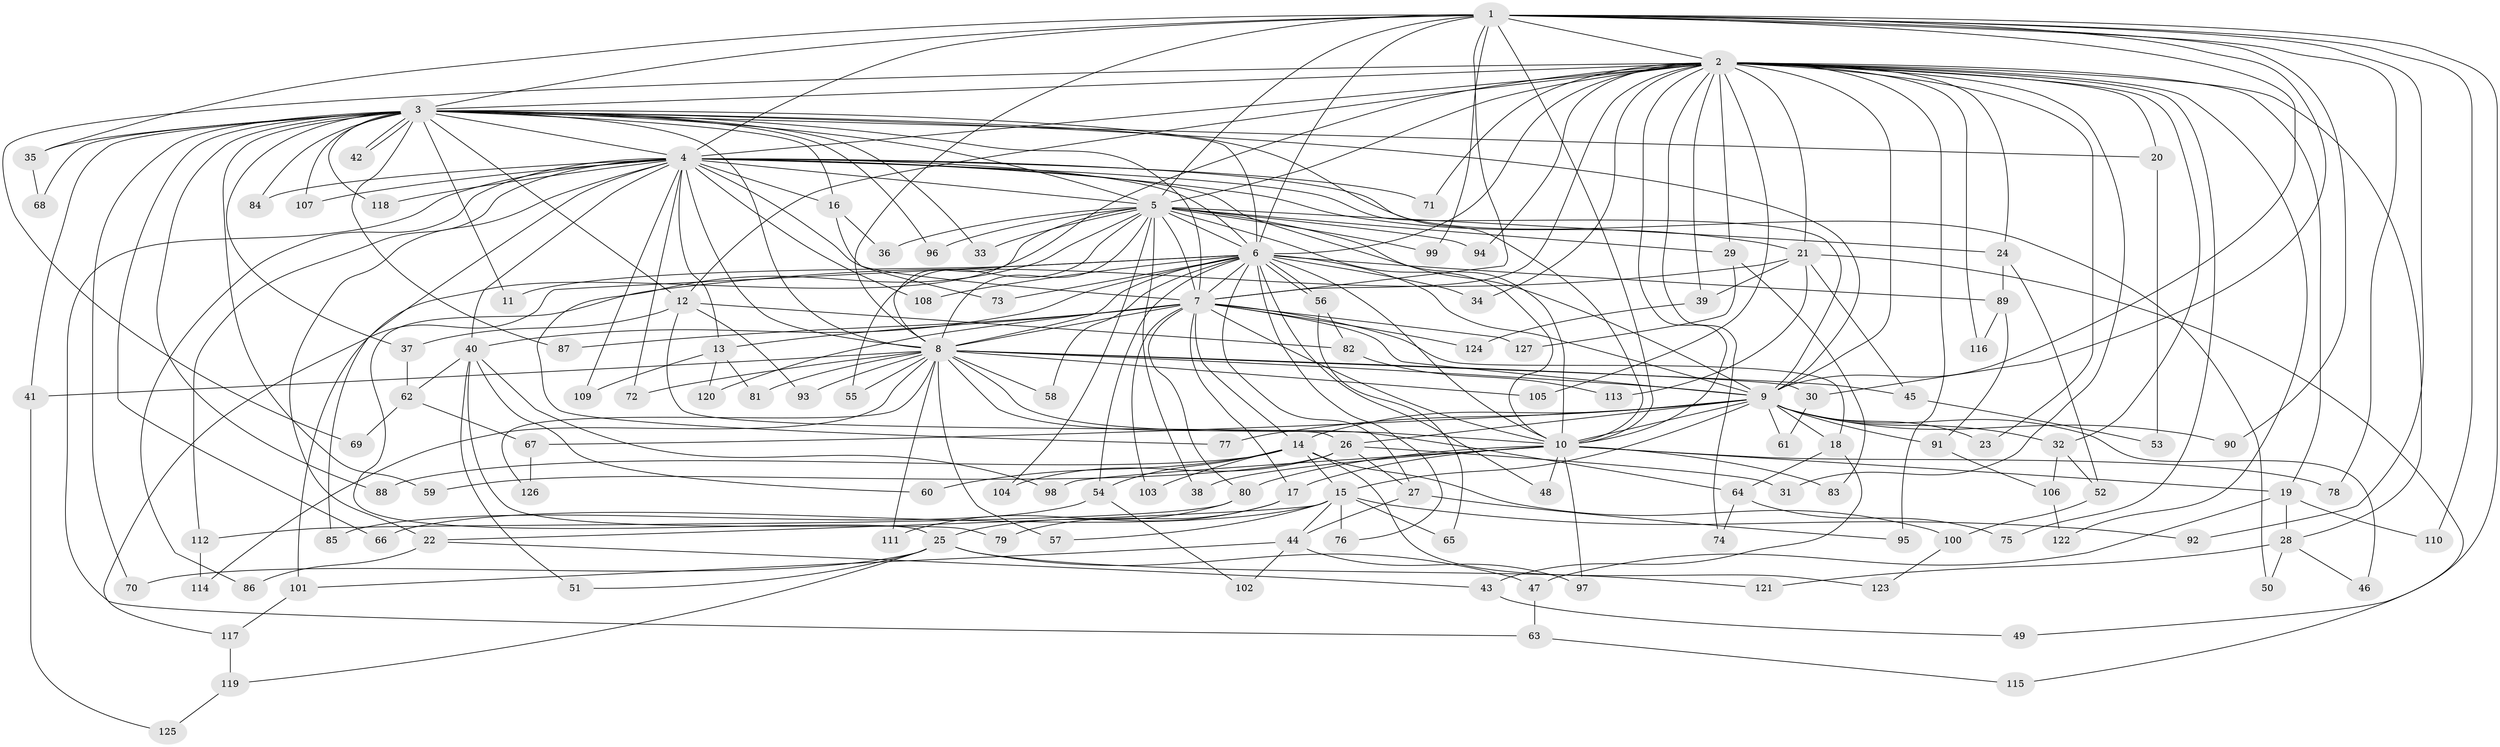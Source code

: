 // Generated by graph-tools (version 1.1) at 2025/25/03/09/25 03:25:52]
// undirected, 127 vertices, 279 edges
graph export_dot {
graph [start="1"]
  node [color=gray90,style=filled];
  1;
  2;
  3;
  4;
  5;
  6;
  7;
  8;
  9;
  10;
  11;
  12;
  13;
  14;
  15;
  16;
  17;
  18;
  19;
  20;
  21;
  22;
  23;
  24;
  25;
  26;
  27;
  28;
  29;
  30;
  31;
  32;
  33;
  34;
  35;
  36;
  37;
  38;
  39;
  40;
  41;
  42;
  43;
  44;
  45;
  46;
  47;
  48;
  49;
  50;
  51;
  52;
  53;
  54;
  55;
  56;
  57;
  58;
  59;
  60;
  61;
  62;
  63;
  64;
  65;
  66;
  67;
  68;
  69;
  70;
  71;
  72;
  73;
  74;
  75;
  76;
  77;
  78;
  79;
  80;
  81;
  82;
  83;
  84;
  85;
  86;
  87;
  88;
  89;
  90;
  91;
  92;
  93;
  94;
  95;
  96;
  97;
  98;
  99;
  100;
  101;
  102;
  103;
  104;
  105;
  106;
  107;
  108;
  109;
  110;
  111;
  112;
  113;
  114;
  115;
  116;
  117;
  118;
  119;
  120;
  121;
  122;
  123;
  124;
  125;
  126;
  127;
  1 -- 2;
  1 -- 3;
  1 -- 4;
  1 -- 5;
  1 -- 6;
  1 -- 7;
  1 -- 8;
  1 -- 9;
  1 -- 10;
  1 -- 30;
  1 -- 35;
  1 -- 49;
  1 -- 78;
  1 -- 90;
  1 -- 92;
  1 -- 99;
  1 -- 110;
  2 -- 3;
  2 -- 4;
  2 -- 5;
  2 -- 6;
  2 -- 7;
  2 -- 8;
  2 -- 9;
  2 -- 10;
  2 -- 12;
  2 -- 19;
  2 -- 20;
  2 -- 21;
  2 -- 23;
  2 -- 24;
  2 -- 28;
  2 -- 29;
  2 -- 31;
  2 -- 32;
  2 -- 34;
  2 -- 39;
  2 -- 69;
  2 -- 71;
  2 -- 74;
  2 -- 75;
  2 -- 94;
  2 -- 95;
  2 -- 105;
  2 -- 116;
  2 -- 122;
  3 -- 4;
  3 -- 5;
  3 -- 6;
  3 -- 7;
  3 -- 8;
  3 -- 9;
  3 -- 10;
  3 -- 11;
  3 -- 12;
  3 -- 16;
  3 -- 20;
  3 -- 33;
  3 -- 35;
  3 -- 37;
  3 -- 41;
  3 -- 42;
  3 -- 42;
  3 -- 59;
  3 -- 66;
  3 -- 68;
  3 -- 70;
  3 -- 84;
  3 -- 87;
  3 -- 88;
  3 -- 96;
  3 -- 107;
  3 -- 118;
  4 -- 5;
  4 -- 6;
  4 -- 7;
  4 -- 8;
  4 -- 9;
  4 -- 10;
  4 -- 13;
  4 -- 16;
  4 -- 21;
  4 -- 22;
  4 -- 40;
  4 -- 50;
  4 -- 63;
  4 -- 71;
  4 -- 72;
  4 -- 84;
  4 -- 85;
  4 -- 86;
  4 -- 107;
  4 -- 108;
  4 -- 109;
  4 -- 112;
  4 -- 118;
  5 -- 6;
  5 -- 7;
  5 -- 8;
  5 -- 9;
  5 -- 10;
  5 -- 24;
  5 -- 29;
  5 -- 33;
  5 -- 36;
  5 -- 38;
  5 -- 55;
  5 -- 77;
  5 -- 94;
  5 -- 96;
  5 -- 99;
  5 -- 101;
  5 -- 104;
  6 -- 7;
  6 -- 8;
  6 -- 9;
  6 -- 10;
  6 -- 11;
  6 -- 27;
  6 -- 34;
  6 -- 40;
  6 -- 48;
  6 -- 54;
  6 -- 56;
  6 -- 56;
  6 -- 58;
  6 -- 73;
  6 -- 76;
  6 -- 89;
  6 -- 108;
  6 -- 117;
  7 -- 8;
  7 -- 9;
  7 -- 10;
  7 -- 13;
  7 -- 14;
  7 -- 17;
  7 -- 18;
  7 -- 80;
  7 -- 87;
  7 -- 103;
  7 -- 120;
  7 -- 124;
  7 -- 127;
  8 -- 9;
  8 -- 10;
  8 -- 30;
  8 -- 41;
  8 -- 45;
  8 -- 55;
  8 -- 57;
  8 -- 58;
  8 -- 64;
  8 -- 72;
  8 -- 81;
  8 -- 93;
  8 -- 105;
  8 -- 111;
  8 -- 114;
  8 -- 126;
  9 -- 10;
  9 -- 14;
  9 -- 15;
  9 -- 18;
  9 -- 23;
  9 -- 26;
  9 -- 32;
  9 -- 46;
  9 -- 61;
  9 -- 67;
  9 -- 77;
  9 -- 90;
  9 -- 91;
  10 -- 17;
  10 -- 19;
  10 -- 38;
  10 -- 48;
  10 -- 78;
  10 -- 80;
  10 -- 83;
  10 -- 97;
  10 -- 98;
  12 -- 26;
  12 -- 37;
  12 -- 82;
  12 -- 93;
  13 -- 81;
  13 -- 109;
  13 -- 120;
  14 -- 15;
  14 -- 54;
  14 -- 60;
  14 -- 88;
  14 -- 100;
  14 -- 103;
  14 -- 123;
  15 -- 22;
  15 -- 44;
  15 -- 57;
  15 -- 65;
  15 -- 66;
  15 -- 76;
  15 -- 92;
  16 -- 36;
  16 -- 73;
  17 -- 25;
  17 -- 79;
  18 -- 43;
  18 -- 64;
  19 -- 28;
  19 -- 47;
  19 -- 110;
  20 -- 53;
  21 -- 25;
  21 -- 39;
  21 -- 45;
  21 -- 113;
  21 -- 115;
  22 -- 43;
  22 -- 86;
  24 -- 52;
  24 -- 89;
  25 -- 47;
  25 -- 51;
  25 -- 70;
  25 -- 119;
  25 -- 121;
  26 -- 27;
  26 -- 31;
  26 -- 59;
  26 -- 104;
  27 -- 44;
  27 -- 95;
  28 -- 46;
  28 -- 50;
  28 -- 121;
  29 -- 83;
  29 -- 127;
  30 -- 61;
  32 -- 52;
  32 -- 106;
  35 -- 68;
  37 -- 62;
  39 -- 124;
  40 -- 51;
  40 -- 60;
  40 -- 62;
  40 -- 79;
  40 -- 98;
  41 -- 125;
  43 -- 49;
  44 -- 97;
  44 -- 101;
  44 -- 102;
  45 -- 53;
  47 -- 63;
  52 -- 100;
  54 -- 85;
  54 -- 102;
  56 -- 65;
  56 -- 82;
  62 -- 67;
  62 -- 69;
  63 -- 115;
  64 -- 74;
  64 -- 75;
  67 -- 126;
  80 -- 111;
  80 -- 112;
  82 -- 113;
  89 -- 91;
  89 -- 116;
  91 -- 106;
  100 -- 123;
  101 -- 117;
  106 -- 122;
  112 -- 114;
  117 -- 119;
  119 -- 125;
}
